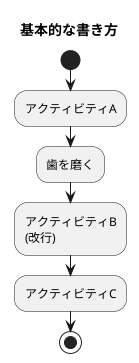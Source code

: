@startuml アクティビティ図
title 基本的な書き方
start
:アクティビティA; 
' ->  フローに補足説明
:歯を磨く;
:アクティビティB
(改行);
:アクティビティC;
stop
@enduml